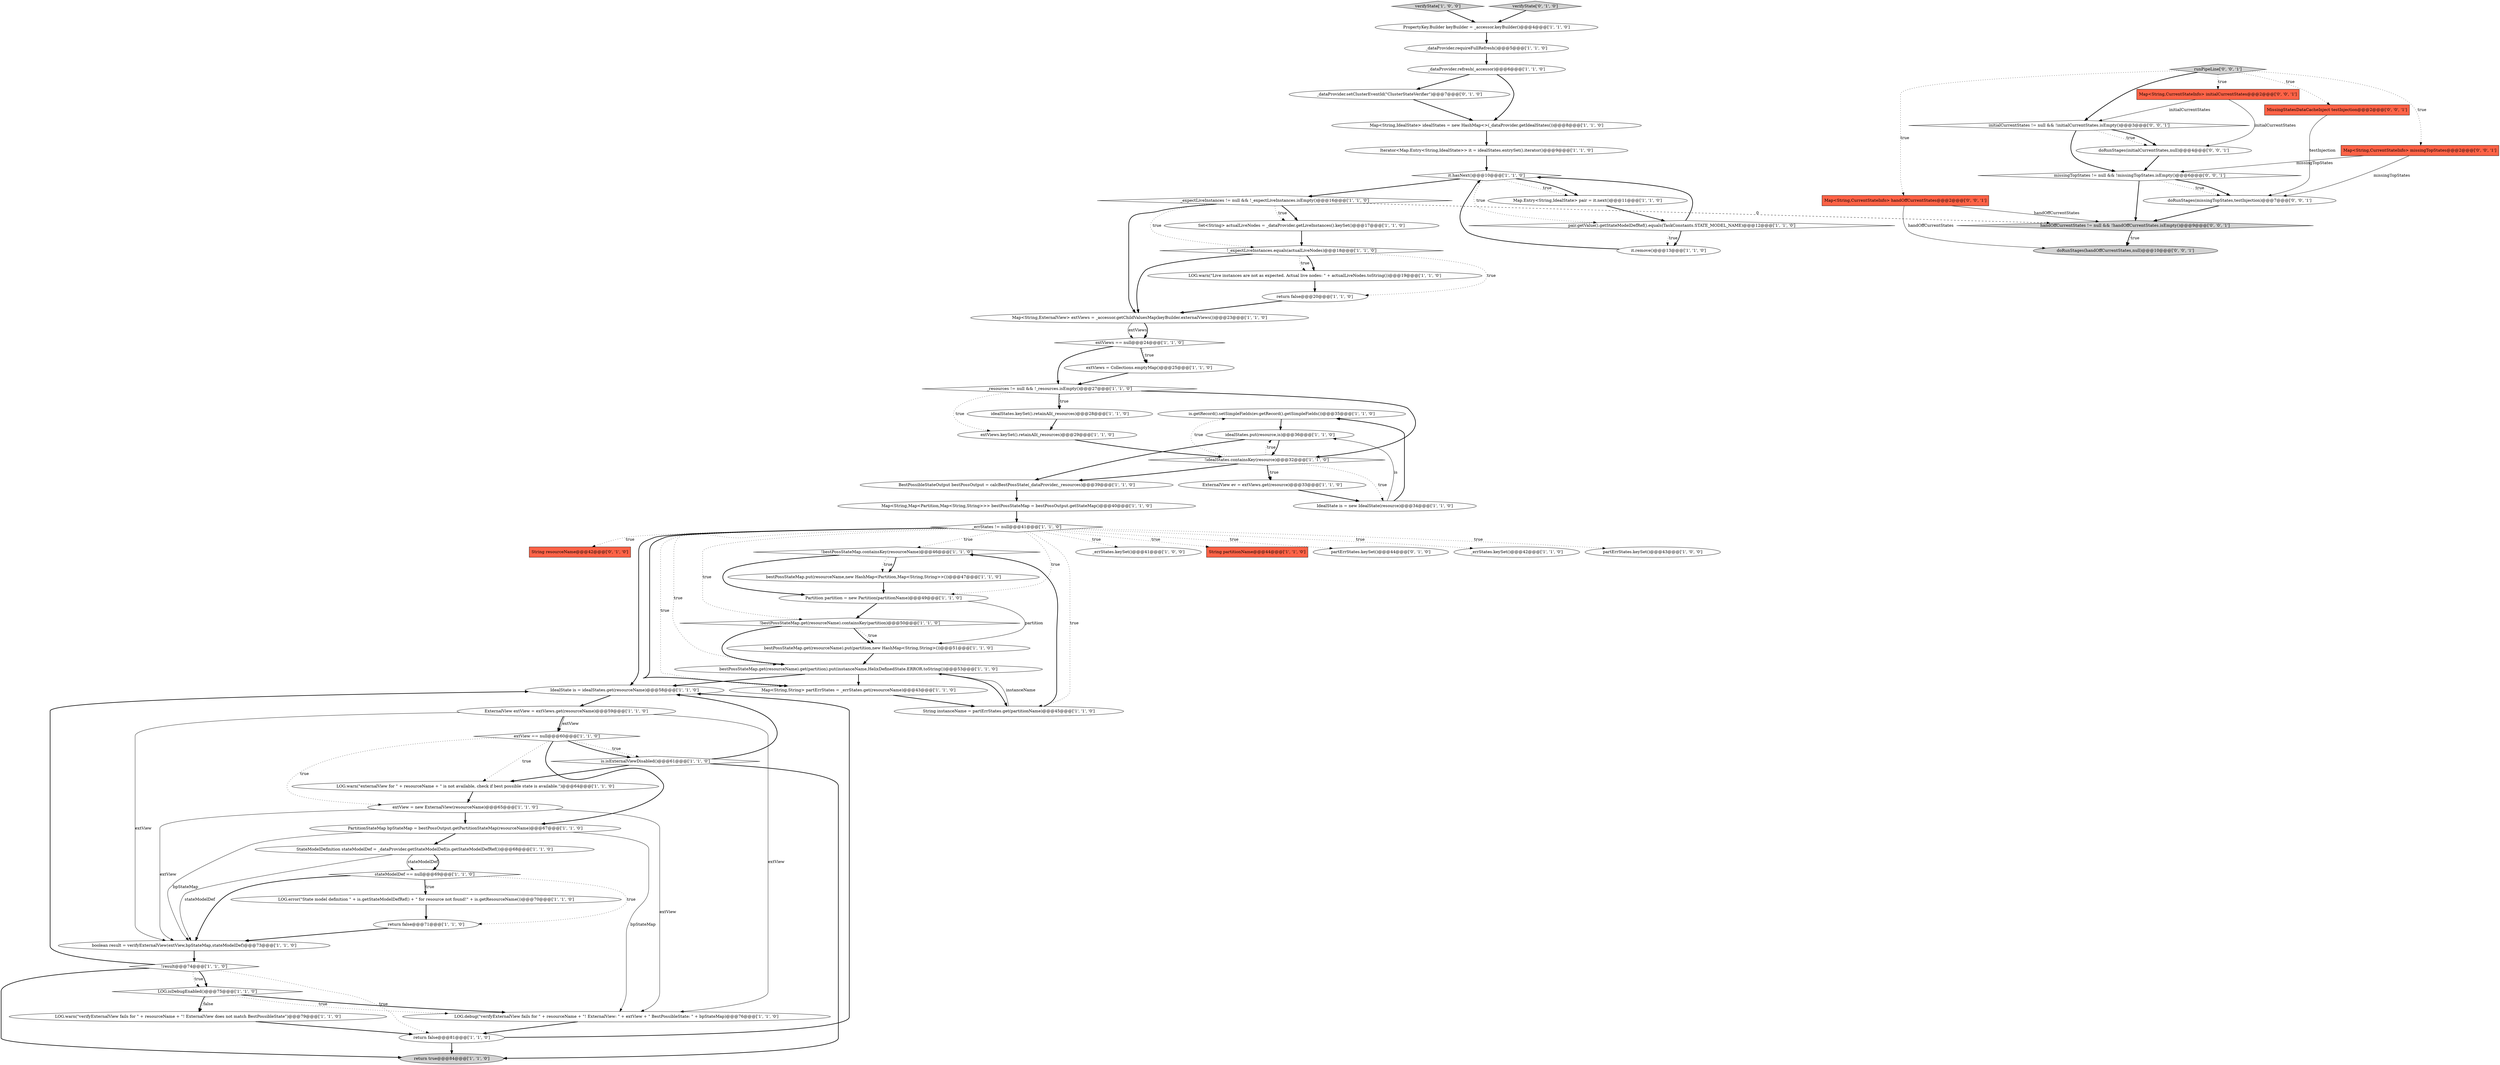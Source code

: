 digraph {
16 [style = filled, label = "is.getRecord().setSimpleFields(ev.getRecord().getSimpleFields())@@@35@@@['1', '1', '0']", fillcolor = white, shape = ellipse image = "AAA0AAABBB1BBB"];
59 [style = filled, label = "String resourceName@@@42@@@['0', '1', '0']", fillcolor = tomato, shape = box image = "AAA0AAABBB2BBB"];
6 [style = filled, label = "!bestPossStateMap.containsKey(resourceName)@@@46@@@['1', '1', '0']", fillcolor = white, shape = diamond image = "AAA0AAABBB1BBB"];
49 [style = filled, label = "Set<String> actualLiveNodes = _dataProvider.getLiveInstances().keySet()@@@17@@@['1', '1', '0']", fillcolor = white, shape = ellipse image = "AAA0AAABBB1BBB"];
12 [style = filled, label = "return false@@@20@@@['1', '1', '0']", fillcolor = white, shape = ellipse image = "AAA0AAABBB1BBB"];
28 [style = filled, label = "!idealStates.containsKey(resource)@@@32@@@['1', '1', '0']", fillcolor = white, shape = diamond image = "AAA0AAABBB1BBB"];
42 [style = filled, label = "Map<String,IdealState> idealStates = new HashMap<>(_dataProvider.getIdealStates())@@@8@@@['1', '1', '0']", fillcolor = white, shape = ellipse image = "AAA0AAABBB1BBB"];
66 [style = filled, label = "Map<String,CurrentStateInfo> missingTopStates@@@2@@@['0', '0', '1']", fillcolor = tomato, shape = box image = "AAA0AAABBB3BBB"];
45 [style = filled, label = "return true@@@84@@@['1', '1', '0']", fillcolor = lightgray, shape = ellipse image = "AAA0AAABBB1BBB"];
8 [style = filled, label = "!_expectLiveInstances.equals(actualLiveNodes)@@@18@@@['1', '1', '0']", fillcolor = white, shape = diamond image = "AAA0AAABBB1BBB"];
37 [style = filled, label = "extViews == null@@@24@@@['1', '1', '0']", fillcolor = white, shape = diamond image = "AAA0AAABBB1BBB"];
63 [style = filled, label = "handOffCurrentStates != null && !handOffCurrentStates.isEmpty()@@@9@@@['0', '0', '1']", fillcolor = lightgray, shape = diamond image = "AAA0AAABBB3BBB"];
67 [style = filled, label = "missingTopStates != null && !missingTopStates.isEmpty()@@@6@@@['0', '0', '1']", fillcolor = white, shape = diamond image = "AAA0AAABBB3BBB"];
21 [style = filled, label = "_errStates.keySet()@@@41@@@['1', '0', '0']", fillcolor = white, shape = ellipse image = "AAA0AAABBB1BBB"];
17 [style = filled, label = "BestPossibleStateOutput bestPossOutput = calcBestPossState(_dataProvider,_resources)@@@39@@@['1', '1', '0']", fillcolor = white, shape = ellipse image = "AAA0AAABBB1BBB"];
25 [style = filled, label = "LOG.warn(\"Live instances are not as expected. Actual live nodes: \" + actualLiveNodes.toString())@@@19@@@['1', '1', '0']", fillcolor = white, shape = ellipse image = "AAA0AAABBB1BBB"];
50 [style = filled, label = "String partitionName@@@44@@@['1', '1', '0']", fillcolor = tomato, shape = box image = "AAA0AAABBB1BBB"];
57 [style = filled, label = "_errStates != null@@@41@@@['1', '1', '0']", fillcolor = white, shape = diamond image = "AAA0AAABBB1BBB"];
38 [style = filled, label = "PropertyKey.Builder keyBuilder = _accessor.keyBuilder()@@@4@@@['1', '1', '0']", fillcolor = white, shape = ellipse image = "AAA0AAABBB1BBB"];
65 [style = filled, label = "Map<String,CurrentStateInfo> initialCurrentStates@@@2@@@['0', '0', '1']", fillcolor = tomato, shape = box image = "AAA0AAABBB3BBB"];
60 [style = filled, label = "partErrStates.keySet()@@@44@@@['0', '1', '0']", fillcolor = white, shape = ellipse image = "AAA0AAABBB2BBB"];
44 [style = filled, label = "Partition partition = new Partition(partitionName)@@@49@@@['1', '1', '0']", fillcolor = white, shape = ellipse image = "AAA0AAABBB1BBB"];
10 [style = filled, label = "StateModelDefinition stateModelDef = _dataProvider.getStateModelDef(is.getStateModelDefRef())@@@68@@@['1', '1', '0']", fillcolor = white, shape = ellipse image = "AAA0AAABBB1BBB"];
26 [style = filled, label = "_errStates.keySet()@@@42@@@['1', '1', '0']", fillcolor = white, shape = ellipse image = "AAA0AAABBB1BBB"];
35 [style = filled, label = "_dataProvider.refresh(_accessor)@@@6@@@['1', '1', '0']", fillcolor = white, shape = ellipse image = "AAA0AAABBB1BBB"];
40 [style = filled, label = "LOG.warn(\"externalView for \" + resourceName + \" is not available, check if best possible state is available.\")@@@64@@@['1', '1', '0']", fillcolor = white, shape = ellipse image = "AAA0AAABBB1BBB"];
11 [style = filled, label = "it.hasNext()@@@10@@@['1', '1', '0']", fillcolor = white, shape = diamond image = "AAA0AAABBB1BBB"];
3 [style = filled, label = "LOG.warn(\"verifyExternalView fails for \" + resourceName + \"! ExternalView does not match BestPossibleState\")@@@79@@@['1', '1', '0']", fillcolor = white, shape = ellipse image = "AAA0AAABBB1BBB"];
23 [style = filled, label = "LOG.isDebugEnabled()@@@75@@@['1', '1', '0']", fillcolor = white, shape = diamond image = "AAA0AAABBB1BBB"];
69 [style = filled, label = "Map<String,CurrentStateInfo> handOffCurrentStates@@@2@@@['0', '0', '1']", fillcolor = tomato, shape = box image = "AAA0AAABBB3BBB"];
34 [style = filled, label = "it.remove()@@@13@@@['1', '1', '0']", fillcolor = white, shape = ellipse image = "AAA0AAABBB1BBB"];
13 [style = filled, label = "_dataProvider.requireFullRefresh()@@@5@@@['1', '1', '0']", fillcolor = white, shape = ellipse image = "AAA0AAABBB1BBB"];
71 [style = filled, label = "MissingStatesDataCacheInject testInjection@@@2@@@['0', '0', '1']", fillcolor = tomato, shape = box image = "AAA0AAABBB3BBB"];
2 [style = filled, label = "Map.Entry<String,IdealState> pair = it.next()@@@11@@@['1', '1', '0']", fillcolor = white, shape = ellipse image = "AAA0AAABBB1BBB"];
18 [style = filled, label = "return false@@@81@@@['1', '1', '0']", fillcolor = white, shape = ellipse image = "AAA0AAABBB1BBB"];
68 [style = filled, label = "doRunStages(handOffCurrentStates,null)@@@10@@@['0', '0', '1']", fillcolor = lightgray, shape = ellipse image = "AAA0AAABBB3BBB"];
20 [style = filled, label = "IdealState is = idealStates.get(resourceName)@@@58@@@['1', '1', '0']", fillcolor = white, shape = ellipse image = "AAA0AAABBB1BBB"];
1 [style = filled, label = "bestPossStateMap.put(resourceName,new HashMap<Partition,Map<String,String>>())@@@47@@@['1', '1', '0']", fillcolor = white, shape = ellipse image = "AAA0AAABBB1BBB"];
15 [style = filled, label = "IdealState is = new IdealState(resource)@@@34@@@['1', '1', '0']", fillcolor = white, shape = ellipse image = "AAA0AAABBB1BBB"];
5 [style = filled, label = "Map<String,String> partErrStates = _errStates.get(resourceName)@@@43@@@['1', '1', '0']", fillcolor = white, shape = ellipse image = "AAA0AAABBB1BBB"];
31 [style = filled, label = "pair.getValue().getStateModelDefRef().equals(TaskConstants.STATE_MODEL_NAME)@@@12@@@['1', '1', '0']", fillcolor = white, shape = diamond image = "AAA0AAABBB1BBB"];
41 [style = filled, label = "boolean result = verifyExternalView(extView,bpStateMap,stateModelDef)@@@73@@@['1', '1', '0']", fillcolor = white, shape = ellipse image = "AAA0AAABBB1BBB"];
43 [style = filled, label = "Iterator<Map.Entry<String,IdealState>> it = idealStates.entrySet().iterator()@@@9@@@['1', '1', '0']", fillcolor = white, shape = ellipse image = "AAA0AAABBB1BBB"];
14 [style = filled, label = "extViews.keySet().retainAll(_resources)@@@29@@@['1', '1', '0']", fillcolor = white, shape = ellipse image = "AAA0AAABBB1BBB"];
46 [style = filled, label = "extView == null@@@60@@@['1', '1', '0']", fillcolor = white, shape = diamond image = "AAA0AAABBB1BBB"];
51 [style = filled, label = "bestPossStateMap.get(resourceName).get(partition).put(instanceName,HelixDefinedState.ERROR.toString())@@@53@@@['1', '1', '0']", fillcolor = white, shape = ellipse image = "AAA0AAABBB1BBB"];
27 [style = filled, label = "LOG.debug(\"verifyExternalView fails for \" + resourceName + \"! ExternalView: \" + extView + \" BestPossibleState: \" + bpStateMap)@@@76@@@['1', '1', '0']", fillcolor = white, shape = ellipse image = "AAA0AAABBB1BBB"];
56 [style = filled, label = "ExternalView extView = extViews.get(resourceName)@@@59@@@['1', '1', '0']", fillcolor = white, shape = ellipse image = "AAA0AAABBB1BBB"];
24 [style = filled, label = "extViews = Collections.emptyMap()@@@25@@@['1', '1', '0']", fillcolor = white, shape = ellipse image = "AAA0AAABBB1BBB"];
32 [style = filled, label = "return false@@@71@@@['1', '1', '0']", fillcolor = white, shape = ellipse image = "AAA0AAABBB1BBB"];
58 [style = filled, label = "PartitionStateMap bpStateMap = bestPossOutput.getPartitionStateMap(resourceName)@@@67@@@['1', '1', '0']", fillcolor = white, shape = ellipse image = "AAA0AAABBB1BBB"];
39 [style = filled, label = "partErrStates.keySet()@@@43@@@['1', '0', '0']", fillcolor = white, shape = ellipse image = "AAA0AAABBB1BBB"];
73 [style = filled, label = "initialCurrentStates != null && !initialCurrentStates.isEmpty()@@@3@@@['0', '0', '1']", fillcolor = white, shape = diamond image = "AAA0AAABBB3BBB"];
62 [style = filled, label = "_dataProvider.setClusterEventId(\"ClusterStateVerifier\")@@@7@@@['0', '1', '0']", fillcolor = white, shape = ellipse image = "AAA1AAABBB2BBB"];
0 [style = filled, label = "extView = new ExternalView(resourceName)@@@65@@@['1', '1', '0']", fillcolor = white, shape = ellipse image = "AAA0AAABBB1BBB"];
19 [style = filled, label = "ExternalView ev = extViews.get(resource)@@@33@@@['1', '1', '0']", fillcolor = white, shape = ellipse image = "AAA0AAABBB1BBB"];
29 [style = filled, label = "stateModelDef == null@@@69@@@['1', '1', '0']", fillcolor = white, shape = diamond image = "AAA0AAABBB1BBB"];
48 [style = filled, label = "verifyState['1', '0', '0']", fillcolor = lightgray, shape = diamond image = "AAA0AAABBB1BBB"];
64 [style = filled, label = "doRunStages(initialCurrentStates,null)@@@4@@@['0', '0', '1']", fillcolor = white, shape = ellipse image = "AAA0AAABBB3BBB"];
53 [style = filled, label = "idealStates.put(resource,is)@@@36@@@['1', '1', '0']", fillcolor = white, shape = ellipse image = "AAA0AAABBB1BBB"];
70 [style = filled, label = "runPipeLine['0', '0', '1']", fillcolor = lightgray, shape = diamond image = "AAA0AAABBB3BBB"];
9 [style = filled, label = "_resources != null && !_resources.isEmpty()@@@27@@@['1', '1', '0']", fillcolor = white, shape = diamond image = "AAA0AAABBB1BBB"];
7 [style = filled, label = "String instanceName = partErrStates.get(partitionName)@@@45@@@['1', '1', '0']", fillcolor = white, shape = ellipse image = "AAA0AAABBB1BBB"];
30 [style = filled, label = "LOG.error(\"State model definition \" + is.getStateModelDefRef() + \" for resource not found!\" + is.getResourceName())@@@70@@@['1', '1', '0']", fillcolor = white, shape = ellipse image = "AAA0AAABBB1BBB"];
61 [style = filled, label = "verifyState['0', '1', '0']", fillcolor = lightgray, shape = diamond image = "AAA0AAABBB2BBB"];
55 [style = filled, label = "!bestPossStateMap.get(resourceName).containsKey(partition)@@@50@@@['1', '1', '0']", fillcolor = white, shape = diamond image = "AAA0AAABBB1BBB"];
4 [style = filled, label = "Map<String,ExternalView> extViews = _accessor.getChildValuesMap(keyBuilder.externalViews())@@@23@@@['1', '1', '0']", fillcolor = white, shape = ellipse image = "AAA0AAABBB1BBB"];
54 [style = filled, label = "!result@@@74@@@['1', '1', '0']", fillcolor = white, shape = diamond image = "AAA0AAABBB1BBB"];
33 [style = filled, label = "Map<String,Map<Partition,Map<String,String>>> bestPossStateMap = bestPossOutput.getStateMap()@@@40@@@['1', '1', '0']", fillcolor = white, shape = ellipse image = "AAA0AAABBB1BBB"];
47 [style = filled, label = "_expectLiveInstances != null && !_expectLiveInstances.isEmpty()@@@16@@@['1', '1', '0']", fillcolor = white, shape = diamond image = "AAA0AAABBB1BBB"];
36 [style = filled, label = "bestPossStateMap.get(resourceName).put(partition,new HashMap<String,String>())@@@51@@@['1', '1', '0']", fillcolor = white, shape = ellipse image = "AAA0AAABBB1BBB"];
72 [style = filled, label = "doRunStages(missingTopStates,testInjection)@@@7@@@['0', '0', '1']", fillcolor = white, shape = ellipse image = "AAA0AAABBB3BBB"];
52 [style = filled, label = "idealStates.keySet().retainAll(_resources)@@@28@@@['1', '1', '0']", fillcolor = white, shape = ellipse image = "AAA0AAABBB1BBB"];
22 [style = filled, label = "is.isExternalViewDisabled()@@@61@@@['1', '1', '0']", fillcolor = white, shape = diamond image = "AAA0AAABBB1BBB"];
57->50 [style = dotted, label="true"];
57->6 [style = dotted, label="true"];
46->40 [style = dotted, label="true"];
43->11 [style = bold, label=""];
29->32 [style = dotted, label="true"];
18->20 [style = bold, label=""];
46->0 [style = dotted, label="true"];
66->72 [style = solid, label="missingTopStates"];
53->17 [style = bold, label=""];
65->64 [style = solid, label="initialCurrentStates"];
54->23 [style = dotted, label="true"];
35->42 [style = bold, label=""];
7->6 [style = bold, label=""];
28->53 [style = dotted, label="true"];
22->20 [style = bold, label=""];
57->55 [style = dotted, label="true"];
4->37 [style = solid, label="extViews"];
25->12 [style = bold, label=""];
67->72 [style = dotted, label="true"];
54->45 [style = bold, label=""];
57->44 [style = dotted, label="true"];
41->54 [style = bold, label=""];
56->41 [style = solid, label="extView"];
14->28 [style = bold, label=""];
57->60 [style = dotted, label="true"];
23->3 [style = dotted, label="false"];
31->34 [style = dotted, label="true"];
8->25 [style = bold, label=""];
20->56 [style = bold, label=""];
22->40 [style = bold, label=""];
15->16 [style = bold, label=""];
53->28 [style = bold, label=""];
2->31 [style = bold, label=""];
9->28 [style = bold, label=""];
54->18 [style = dotted, label="true"];
54->20 [style = bold, label=""];
31->34 [style = bold, label=""];
44->55 [style = bold, label=""];
57->26 [style = dotted, label="true"];
23->27 [style = bold, label=""];
47->4 [style = bold, label=""];
46->22 [style = dotted, label="true"];
58->10 [style = bold, label=""];
36->51 [style = bold, label=""];
0->41 [style = solid, label="extView"];
9->52 [style = bold, label=""];
57->5 [style = dotted, label="true"];
40->0 [style = bold, label=""];
70->71 [style = dotted, label="true"];
46->22 [style = bold, label=""];
28->19 [style = bold, label=""];
49->8 [style = bold, label=""];
8->25 [style = dotted, label="true"];
3->18 [style = bold, label=""];
13->35 [style = bold, label=""];
16->53 [style = bold, label=""];
57->21 [style = dotted, label="true"];
57->59 [style = dotted, label="true"];
73->67 [style = bold, label=""];
56->46 [style = bold, label=""];
6->44 [style = bold, label=""];
1->44 [style = bold, label=""];
65->73 [style = solid, label="initialCurrentStates"];
67->63 [style = bold, label=""];
47->8 [style = dotted, label="true"];
22->45 [style = bold, label=""];
48->38 [style = bold, label=""];
37->24 [style = dotted, label="true"];
5->7 [style = bold, label=""];
55->36 [style = dotted, label="true"];
17->33 [style = bold, label=""];
28->17 [style = bold, label=""];
57->20 [style = bold, label=""];
64->67 [style = bold, label=""];
11->2 [style = dotted, label="true"];
31->11 [style = bold, label=""];
37->24 [style = bold, label=""];
63->68 [style = dotted, label="true"];
47->49 [style = bold, label=""];
47->49 [style = dotted, label="true"];
12->4 [style = bold, label=""];
6->1 [style = dotted, label="true"];
67->72 [style = bold, label=""];
29->41 [style = bold, label=""];
73->64 [style = dotted, label="true"];
11->2 [style = bold, label=""];
38->13 [style = bold, label=""];
62->42 [style = bold, label=""];
23->27 [style = dotted, label="true"];
0->58 [style = bold, label=""];
35->62 [style = bold, label=""];
28->19 [style = dotted, label="true"];
30->32 [style = bold, label=""];
57->7 [style = dotted, label="true"];
29->30 [style = dotted, label="true"];
70->66 [style = dotted, label="true"];
24->9 [style = bold, label=""];
71->72 [style = solid, label="testInjection"];
51->20 [style = bold, label=""];
69->63 [style = solid, label="handOffCurrentStates"];
15->53 [style = solid, label="is"];
66->67 [style = solid, label="missingTopStates"];
37->9 [style = bold, label=""];
6->1 [style = bold, label=""];
58->41 [style = solid, label="bpStateMap"];
56->46 [style = solid, label="extView"];
51->5 [style = bold, label=""];
29->30 [style = bold, label=""];
23->3 [style = bold, label=""];
70->69 [style = dotted, label="true"];
63->68 [style = bold, label=""];
46->58 [style = bold, label=""];
8->4 [style = bold, label=""];
18->45 [style = bold, label=""];
9->14 [style = dotted, label="true"];
58->27 [style = solid, label="bpStateMap"];
55->51 [style = bold, label=""];
19->15 [style = bold, label=""];
42->43 [style = bold, label=""];
70->65 [style = dotted, label="true"];
10->29 [style = solid, label="stateModelDef"];
70->73 [style = bold, label=""];
11->47 [style = bold, label=""];
10->29 [style = bold, label=""];
4->37 [style = bold, label=""];
72->63 [style = bold, label=""];
11->31 [style = dotted, label="true"];
57->51 [style = dotted, label="true"];
10->41 [style = solid, label="stateModelDef"];
51->7 [style = bold, label=""];
28->16 [style = dotted, label="true"];
55->36 [style = bold, label=""];
54->23 [style = bold, label=""];
56->27 [style = solid, label="extView"];
9->52 [style = dotted, label="true"];
7->51 [style = solid, label="instanceName"];
27->18 [style = bold, label=""];
69->68 [style = solid, label="handOffCurrentStates"];
44->36 [style = solid, label="partition"];
28->15 [style = dotted, label="true"];
73->64 [style = bold, label=""];
57->5 [style = bold, label=""];
0->27 [style = solid, label="extView"];
32->41 [style = bold, label=""];
52->14 [style = bold, label=""];
61->38 [style = bold, label=""];
57->39 [style = dotted, label="true"];
8->12 [style = dotted, label="true"];
47->63 [style = dashed, label="0"];
33->57 [style = bold, label=""];
34->11 [style = bold, label=""];
}

